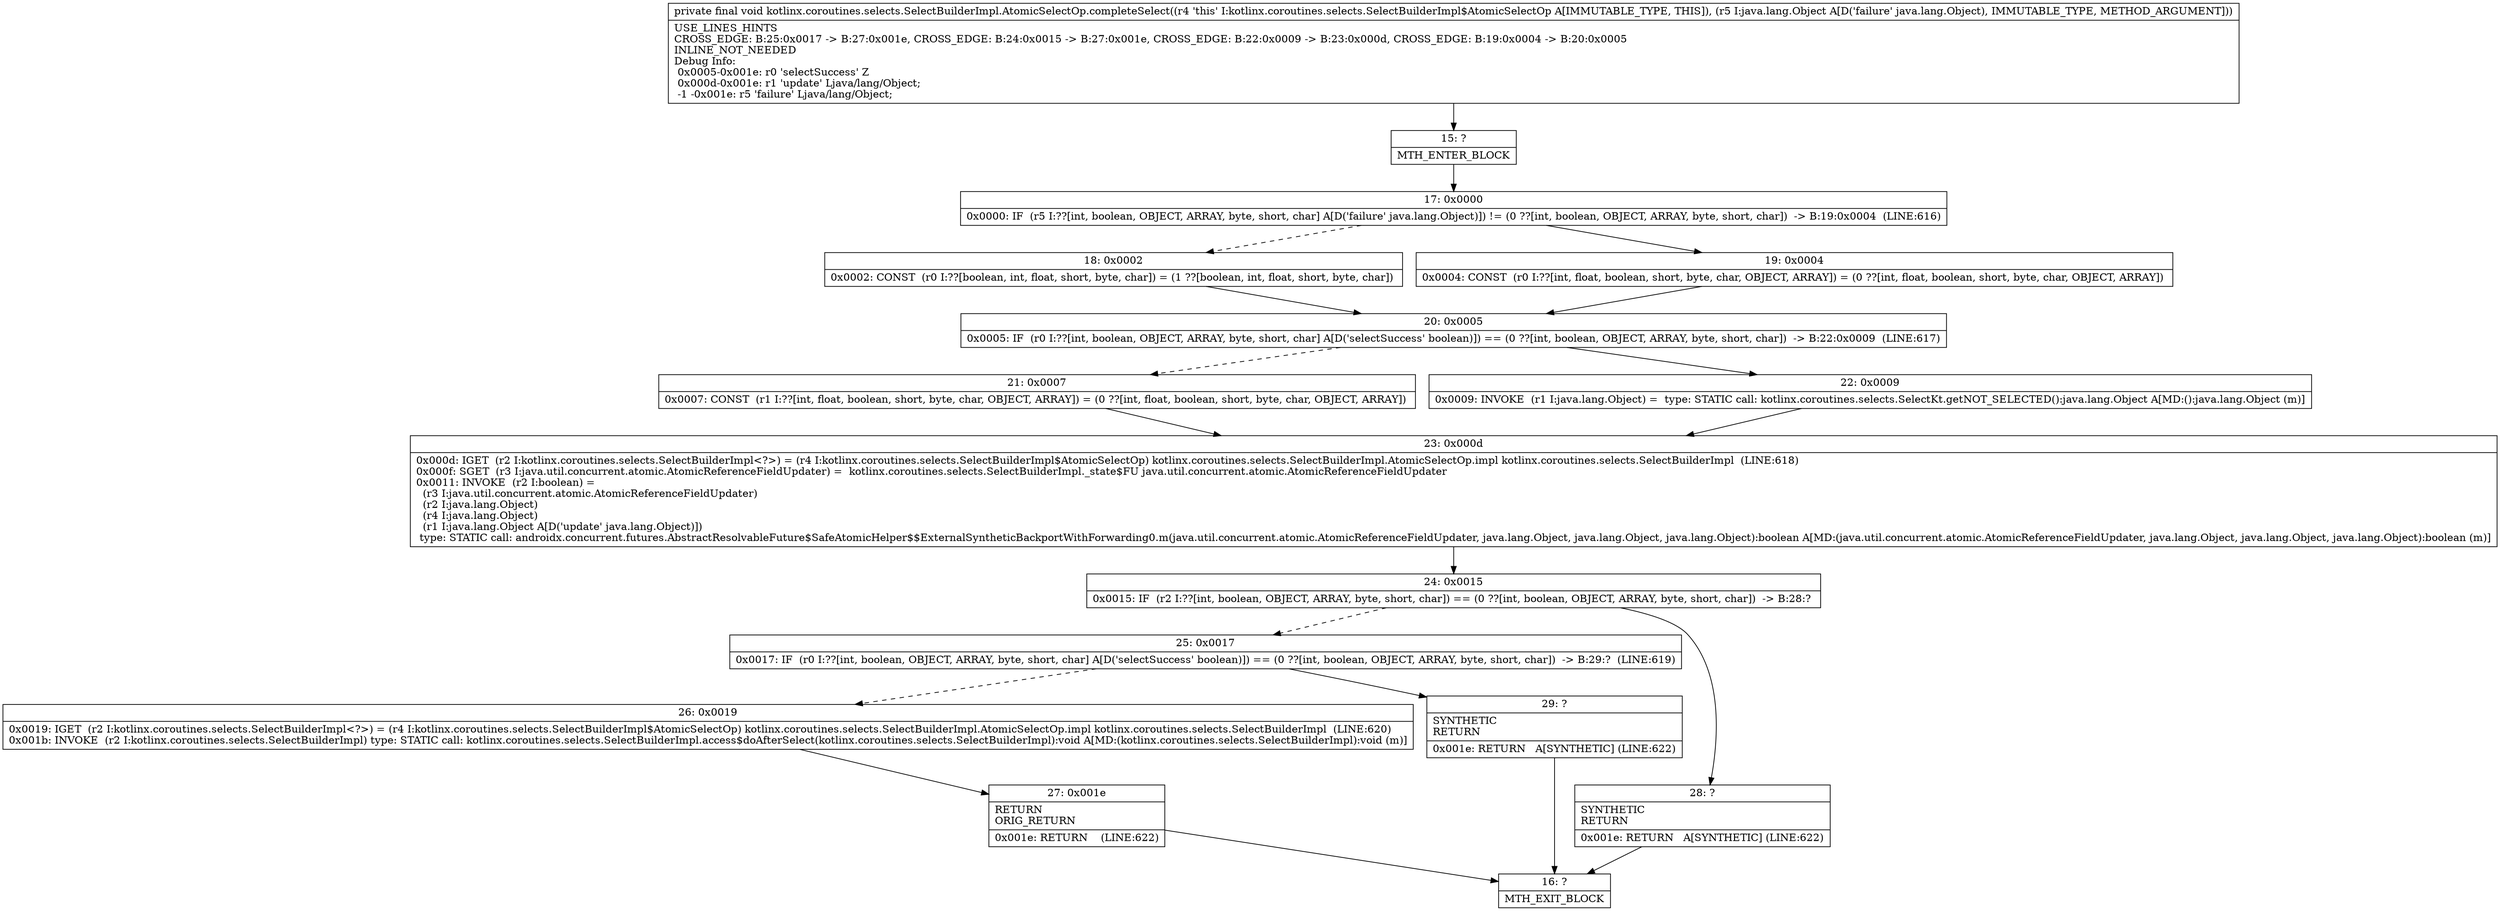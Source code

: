 digraph "CFG forkotlinx.coroutines.selects.SelectBuilderImpl.AtomicSelectOp.completeSelect(Ljava\/lang\/Object;)V" {
Node_15 [shape=record,label="{15\:\ ?|MTH_ENTER_BLOCK\l}"];
Node_17 [shape=record,label="{17\:\ 0x0000|0x0000: IF  (r5 I:??[int, boolean, OBJECT, ARRAY, byte, short, char] A[D('failure' java.lang.Object)]) != (0 ??[int, boolean, OBJECT, ARRAY, byte, short, char])  \-\> B:19:0x0004  (LINE:616)\l}"];
Node_18 [shape=record,label="{18\:\ 0x0002|0x0002: CONST  (r0 I:??[boolean, int, float, short, byte, char]) = (1 ??[boolean, int, float, short, byte, char]) \l}"];
Node_20 [shape=record,label="{20\:\ 0x0005|0x0005: IF  (r0 I:??[int, boolean, OBJECT, ARRAY, byte, short, char] A[D('selectSuccess' boolean)]) == (0 ??[int, boolean, OBJECT, ARRAY, byte, short, char])  \-\> B:22:0x0009  (LINE:617)\l}"];
Node_21 [shape=record,label="{21\:\ 0x0007|0x0007: CONST  (r1 I:??[int, float, boolean, short, byte, char, OBJECT, ARRAY]) = (0 ??[int, float, boolean, short, byte, char, OBJECT, ARRAY]) \l}"];
Node_23 [shape=record,label="{23\:\ 0x000d|0x000d: IGET  (r2 I:kotlinx.coroutines.selects.SelectBuilderImpl\<?\>) = (r4 I:kotlinx.coroutines.selects.SelectBuilderImpl$AtomicSelectOp) kotlinx.coroutines.selects.SelectBuilderImpl.AtomicSelectOp.impl kotlinx.coroutines.selects.SelectBuilderImpl  (LINE:618)\l0x000f: SGET  (r3 I:java.util.concurrent.atomic.AtomicReferenceFieldUpdater) =  kotlinx.coroutines.selects.SelectBuilderImpl._state$FU java.util.concurrent.atomic.AtomicReferenceFieldUpdater \l0x0011: INVOKE  (r2 I:boolean) = \l  (r3 I:java.util.concurrent.atomic.AtomicReferenceFieldUpdater)\l  (r2 I:java.lang.Object)\l  (r4 I:java.lang.Object)\l  (r1 I:java.lang.Object A[D('update' java.lang.Object)])\l type: STATIC call: androidx.concurrent.futures.AbstractResolvableFuture$SafeAtomicHelper$$ExternalSyntheticBackportWithForwarding0.m(java.util.concurrent.atomic.AtomicReferenceFieldUpdater, java.lang.Object, java.lang.Object, java.lang.Object):boolean A[MD:(java.util.concurrent.atomic.AtomicReferenceFieldUpdater, java.lang.Object, java.lang.Object, java.lang.Object):boolean (m)]\l}"];
Node_24 [shape=record,label="{24\:\ 0x0015|0x0015: IF  (r2 I:??[int, boolean, OBJECT, ARRAY, byte, short, char]) == (0 ??[int, boolean, OBJECT, ARRAY, byte, short, char])  \-\> B:28:? \l}"];
Node_25 [shape=record,label="{25\:\ 0x0017|0x0017: IF  (r0 I:??[int, boolean, OBJECT, ARRAY, byte, short, char] A[D('selectSuccess' boolean)]) == (0 ??[int, boolean, OBJECT, ARRAY, byte, short, char])  \-\> B:29:?  (LINE:619)\l}"];
Node_26 [shape=record,label="{26\:\ 0x0019|0x0019: IGET  (r2 I:kotlinx.coroutines.selects.SelectBuilderImpl\<?\>) = (r4 I:kotlinx.coroutines.selects.SelectBuilderImpl$AtomicSelectOp) kotlinx.coroutines.selects.SelectBuilderImpl.AtomicSelectOp.impl kotlinx.coroutines.selects.SelectBuilderImpl  (LINE:620)\l0x001b: INVOKE  (r2 I:kotlinx.coroutines.selects.SelectBuilderImpl) type: STATIC call: kotlinx.coroutines.selects.SelectBuilderImpl.access$doAfterSelect(kotlinx.coroutines.selects.SelectBuilderImpl):void A[MD:(kotlinx.coroutines.selects.SelectBuilderImpl):void (m)]\l}"];
Node_27 [shape=record,label="{27\:\ 0x001e|RETURN\lORIG_RETURN\l|0x001e: RETURN    (LINE:622)\l}"];
Node_16 [shape=record,label="{16\:\ ?|MTH_EXIT_BLOCK\l}"];
Node_29 [shape=record,label="{29\:\ ?|SYNTHETIC\lRETURN\l|0x001e: RETURN   A[SYNTHETIC] (LINE:622)\l}"];
Node_28 [shape=record,label="{28\:\ ?|SYNTHETIC\lRETURN\l|0x001e: RETURN   A[SYNTHETIC] (LINE:622)\l}"];
Node_22 [shape=record,label="{22\:\ 0x0009|0x0009: INVOKE  (r1 I:java.lang.Object) =  type: STATIC call: kotlinx.coroutines.selects.SelectKt.getNOT_SELECTED():java.lang.Object A[MD:():java.lang.Object (m)]\l}"];
Node_19 [shape=record,label="{19\:\ 0x0004|0x0004: CONST  (r0 I:??[int, float, boolean, short, byte, char, OBJECT, ARRAY]) = (0 ??[int, float, boolean, short, byte, char, OBJECT, ARRAY]) \l}"];
MethodNode[shape=record,label="{private final void kotlinx.coroutines.selects.SelectBuilderImpl.AtomicSelectOp.completeSelect((r4 'this' I:kotlinx.coroutines.selects.SelectBuilderImpl$AtomicSelectOp A[IMMUTABLE_TYPE, THIS]), (r5 I:java.lang.Object A[D('failure' java.lang.Object), IMMUTABLE_TYPE, METHOD_ARGUMENT]))  | USE_LINES_HINTS\lCROSS_EDGE: B:25:0x0017 \-\> B:27:0x001e, CROSS_EDGE: B:24:0x0015 \-\> B:27:0x001e, CROSS_EDGE: B:22:0x0009 \-\> B:23:0x000d, CROSS_EDGE: B:19:0x0004 \-\> B:20:0x0005\lINLINE_NOT_NEEDED\lDebug Info:\l  0x0005\-0x001e: r0 'selectSuccess' Z\l  0x000d\-0x001e: r1 'update' Ljava\/lang\/Object;\l  \-1 \-0x001e: r5 'failure' Ljava\/lang\/Object;\l}"];
MethodNode -> Node_15;Node_15 -> Node_17;
Node_17 -> Node_18[style=dashed];
Node_17 -> Node_19;
Node_18 -> Node_20;
Node_20 -> Node_21[style=dashed];
Node_20 -> Node_22;
Node_21 -> Node_23;
Node_23 -> Node_24;
Node_24 -> Node_25[style=dashed];
Node_24 -> Node_28;
Node_25 -> Node_26[style=dashed];
Node_25 -> Node_29;
Node_26 -> Node_27;
Node_27 -> Node_16;
Node_29 -> Node_16;
Node_28 -> Node_16;
Node_22 -> Node_23;
Node_19 -> Node_20;
}

